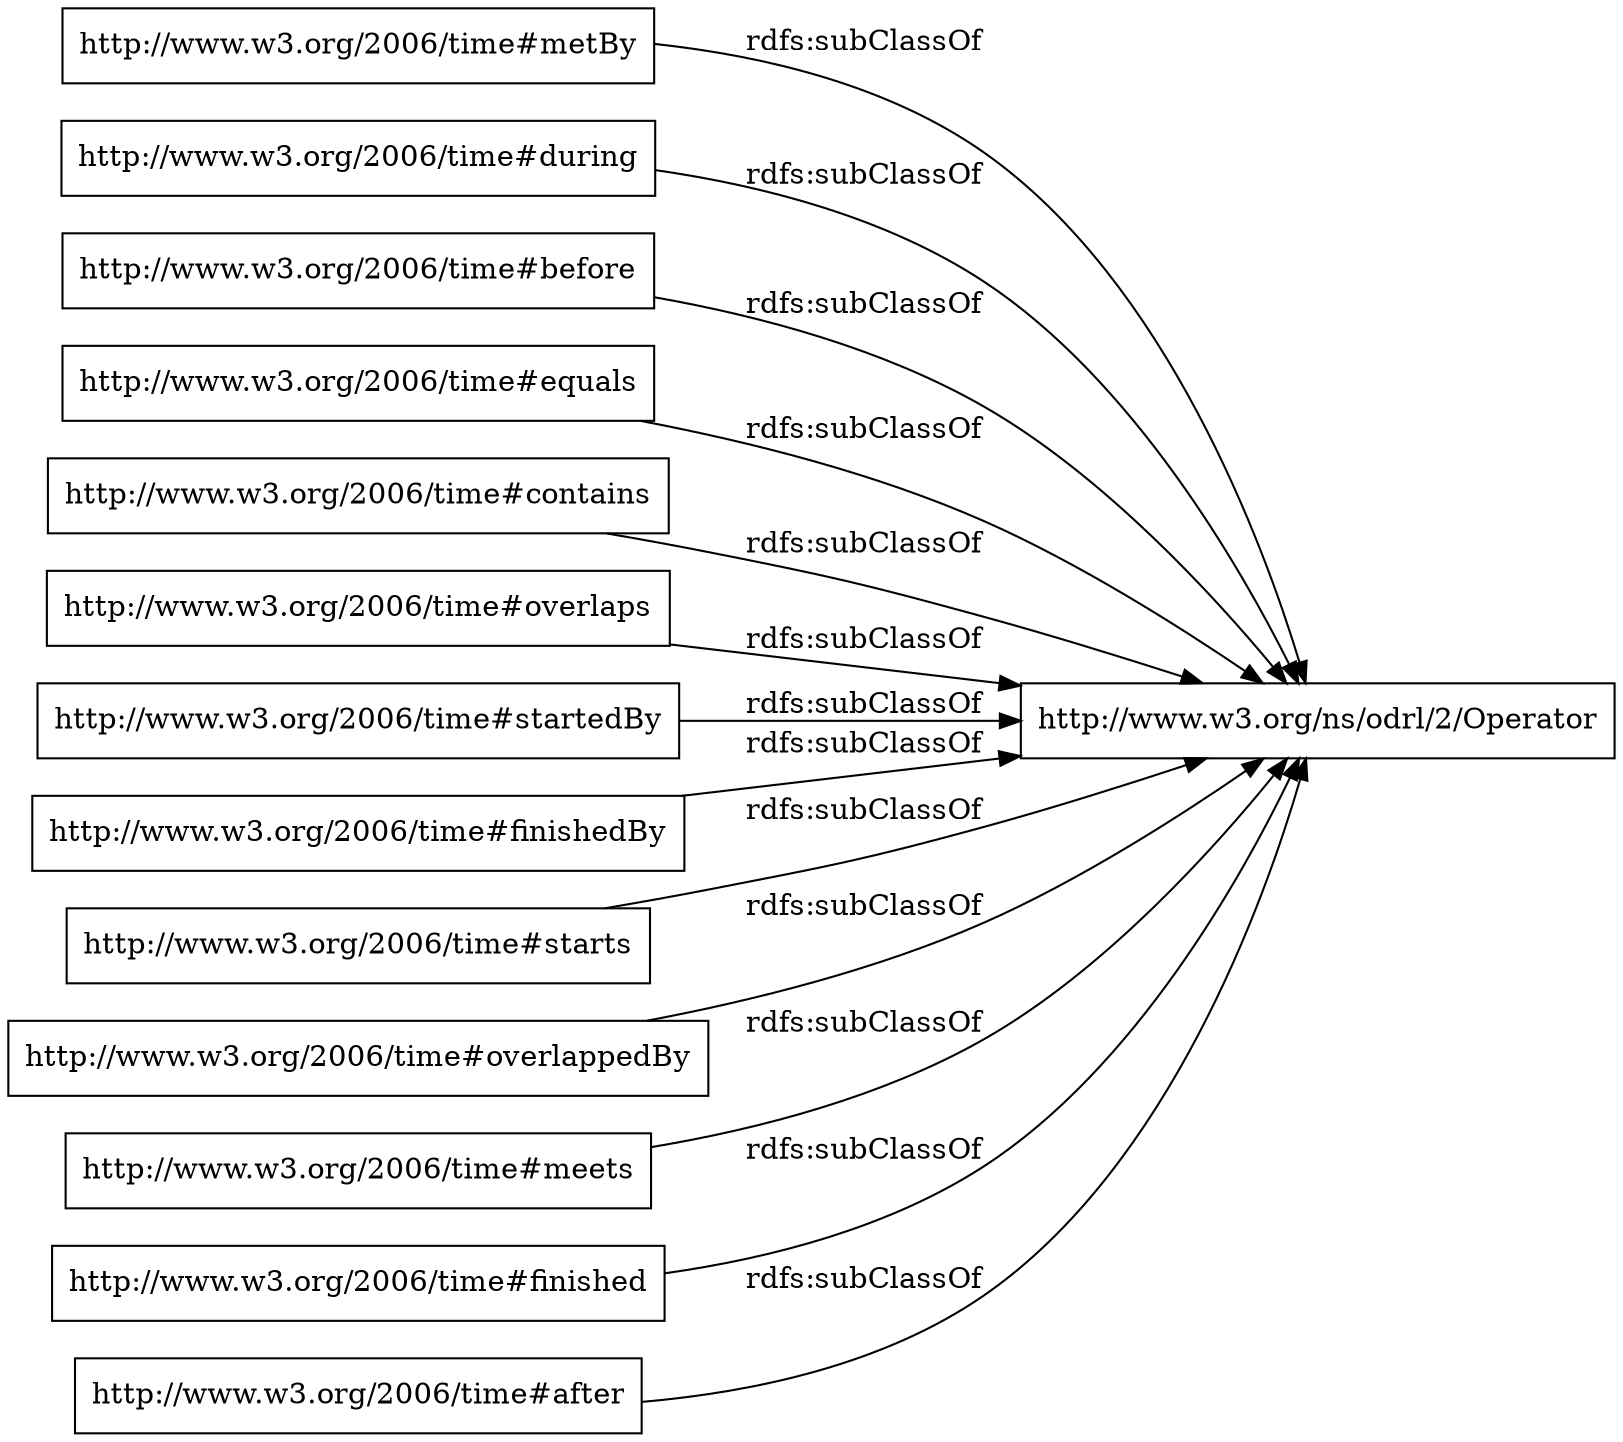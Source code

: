 digraph ar2dtool_diagram { 
rankdir=LR;
size="1000"
node [shape = rectangle, color="black"]; "http://www.w3.org/2006/time#metBy" "http://www.w3.org/2006/time#during" "http://www.w3.org/2006/time#before" "http://www.w3.org/2006/time#equals" "http://www.w3.org/2006/time#contains" "http://www.w3.org/2006/time#overlaps" "http://www.w3.org/2006/time#startedBy" "http://www.w3.org/2006/time#finishedBy" "http://www.w3.org/ns/odrl/2/Operator" "http://www.w3.org/2006/time#starts" "http://www.w3.org/2006/time#overlappedBy" "http://www.w3.org/2006/time#meets" "http://www.w3.org/2006/time#finished" "http://www.w3.org/2006/time#after" ; /*classes style*/
	"http://www.w3.org/2006/time#equals" -> "http://www.w3.org/ns/odrl/2/Operator" [ label = "rdfs:subClassOf" ];
	"http://www.w3.org/2006/time#metBy" -> "http://www.w3.org/ns/odrl/2/Operator" [ label = "rdfs:subClassOf" ];
	"http://www.w3.org/2006/time#meets" -> "http://www.w3.org/ns/odrl/2/Operator" [ label = "rdfs:subClassOf" ];
	"http://www.w3.org/2006/time#during" -> "http://www.w3.org/ns/odrl/2/Operator" [ label = "rdfs:subClassOf" ];
	"http://www.w3.org/2006/time#finished" -> "http://www.w3.org/ns/odrl/2/Operator" [ label = "rdfs:subClassOf" ];
	"http://www.w3.org/2006/time#before" -> "http://www.w3.org/ns/odrl/2/Operator" [ label = "rdfs:subClassOf" ];
	"http://www.w3.org/2006/time#after" -> "http://www.w3.org/ns/odrl/2/Operator" [ label = "rdfs:subClassOf" ];
	"http://www.w3.org/2006/time#overlaps" -> "http://www.w3.org/ns/odrl/2/Operator" [ label = "rdfs:subClassOf" ];
	"http://www.w3.org/2006/time#starts" -> "http://www.w3.org/ns/odrl/2/Operator" [ label = "rdfs:subClassOf" ];
	"http://www.w3.org/2006/time#contains" -> "http://www.w3.org/ns/odrl/2/Operator" [ label = "rdfs:subClassOf" ];
	"http://www.w3.org/2006/time#overlappedBy" -> "http://www.w3.org/ns/odrl/2/Operator" [ label = "rdfs:subClassOf" ];
	"http://www.w3.org/2006/time#startedBy" -> "http://www.w3.org/ns/odrl/2/Operator" [ label = "rdfs:subClassOf" ];
	"http://www.w3.org/2006/time#finishedBy" -> "http://www.w3.org/ns/odrl/2/Operator" [ label = "rdfs:subClassOf" ];

}
